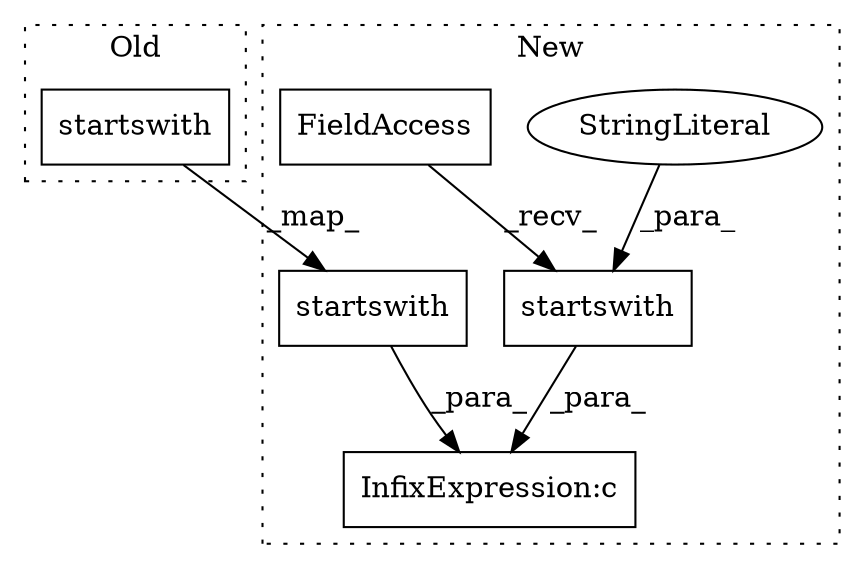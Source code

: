 digraph G {
subgraph cluster0 {
1 [label="startswith" a="32" s="73385,73407" l="11,1" shape="box"];
label = "Old";
style="dotted";
}
subgraph cluster1 {
2 [label="startswith" a="32" s="73423,73445" l="11,1" shape="box"];
3 [label="InfixExpression:c" a="27" s="73446" l="4" shape="box"];
4 [label="startswith" a="32" s="73465,73490" l="11,1" shape="box"];
5 [label="StringLiteral" a="45" s="73476" l="14" shape="ellipse"];
6 [label="FieldAccess" a="22" s="73450" l="14" shape="box"];
label = "New";
style="dotted";
}
1 -> 2 [label="_map_"];
2 -> 3 [label="_para_"];
4 -> 3 [label="_para_"];
5 -> 4 [label="_para_"];
6 -> 4 [label="_recv_"];
}